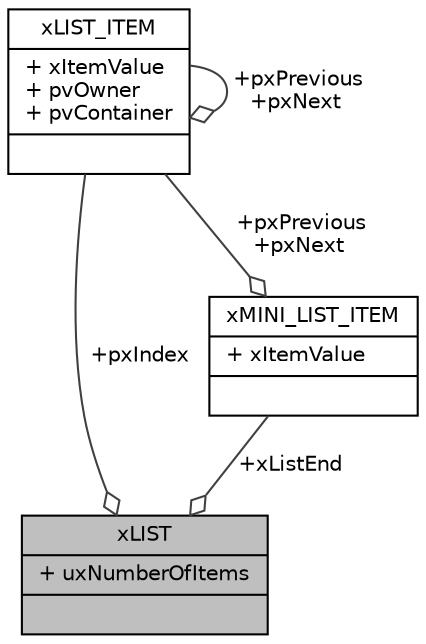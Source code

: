 digraph "xLIST"
{
  edge [fontname="Helvetica",fontsize="10",labelfontname="Helvetica",labelfontsize="10"];
  node [fontname="Helvetica",fontsize="10",shape=record];
  Node1 [label="{xLIST\n|+ uxNumberOfItems\l|}",height=0.2,width=0.4,color="black", fillcolor="grey75", style="filled", fontcolor="black"];
  Node2 -> Node1 [color="grey25",fontsize="10",style="solid",label=" +xListEnd" ,arrowhead="odiamond",fontname="Helvetica"];
  Node2 [label="{xMINI_LIST_ITEM\n|+ xItemValue\l|}",height=0.2,width=0.4,color="black", fillcolor="white", style="filled",URL="$structx_m_i_n_i___l_i_s_t___i_t_e_m.html"];
  Node3 -> Node2 [color="grey25",fontsize="10",style="solid",label=" +pxPrevious\n+pxNext" ,arrowhead="odiamond",fontname="Helvetica"];
  Node3 [label="{xLIST_ITEM\n|+ xItemValue\l+ pvOwner\l+ pvContainer\l|}",height=0.2,width=0.4,color="black", fillcolor="white", style="filled",URL="$structx_l_i_s_t___i_t_e_m.html"];
  Node3 -> Node3 [color="grey25",fontsize="10",style="solid",label=" +pxPrevious\n+pxNext" ,arrowhead="odiamond",fontname="Helvetica"];
  Node3 -> Node1 [color="grey25",fontsize="10",style="solid",label=" +pxIndex" ,arrowhead="odiamond",fontname="Helvetica"];
}
